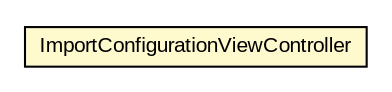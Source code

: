 #!/usr/local/bin/dot
#
# Class diagram 
# Generated by UMLGraph version R5_6-24-gf6e263 (http://www.umlgraph.org/)
#

digraph G {
	edge [fontname="arial",fontsize=10,labelfontname="arial",labelfontsize=10];
	node [fontname="arial",fontsize=10,shape=plaintext];
	nodesep=0.25;
	ranksep=0.5;
	// gov.sandia.cf.parts.ui.configuration.ImportConfigurationViewController
	c218398 [label=<<table title="gov.sandia.cf.parts.ui.configuration.ImportConfigurationViewController" border="0" cellborder="1" cellspacing="0" cellpadding="2" port="p" bgcolor="lemonChiffon" href="./ImportConfigurationViewController.html">
		<tr><td><table border="0" cellspacing="0" cellpadding="1">
<tr><td align="center" balign="center"> ImportConfigurationViewController </td></tr>
		</table></td></tr>
		</table>>, URL="./ImportConfigurationViewController.html", fontname="arial", fontcolor="black", fontsize=10.0];
}

